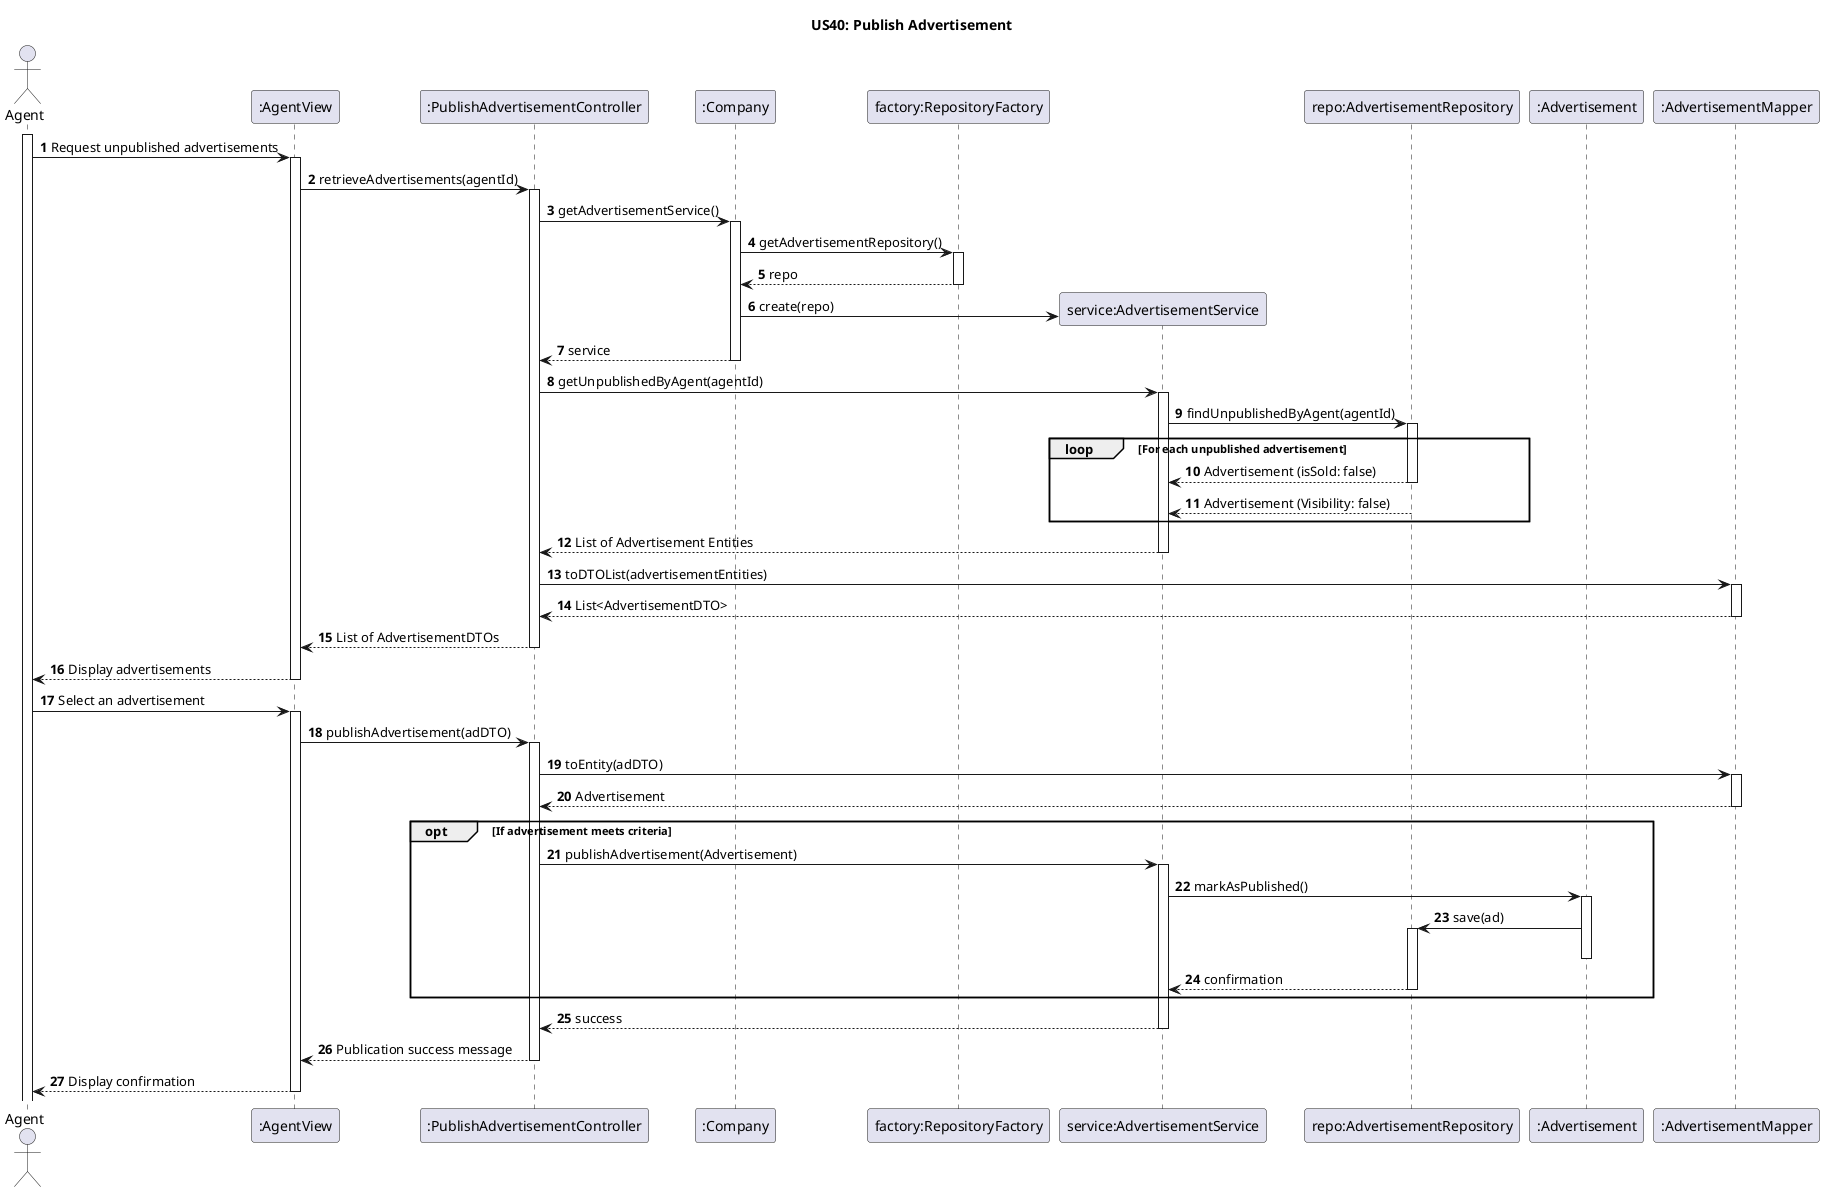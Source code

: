 @startuml
'https://plantuml.com/sequence-diagram

title US40: Publish Advertisement

autoactivate on
autonumber

actor "Agent" as User
participant ":AgentView" as View
participant ":PublishAdvertisementController" as Ctrl
participant ":Company" as Company
participant "factory:RepositoryFactory" as Factory
participant "service:AdvertisementService" as Service
participant "repo:AdvertisementRepository" as Repo
participant ":Advertisement" as Advertisement
participant ":AdvertisementMapper" as Mapper

activate User

' Step 1: Retrieve unpublished advertisements
User -> View: Request unpublished advertisements
View -> Ctrl: retrieveAdvertisements(agentId)
Ctrl -> Company: getAdvertisementService()
Company -> Factory: getAdvertisementRepository()
Factory --> Company: repo
Company -> Service**: create(repo)
Company --> Ctrl: service
Ctrl -> Service: getUnpublishedByAgent(agentId)
Service -> Repo: findUnpublishedByAgent(agentId)

' Loop through unpublished advertisements
loop For each unpublished advertisement
    Repo --> Service: Advertisement (isSold: false)
    Repo --> Service: Advertisement (Visibility: false)
end loop
Service --> Ctrl: List of Advertisement Entities

Ctrl -> Mapper: toDTOList(advertisementEntities)
Mapper --> Ctrl: List<AdvertisementDTO>
Ctrl --> View: List of AdvertisementDTOs
View --> User: Display advertisements

' Step 2: Select an advertisement to publish
User -> View: Select an advertisement
View -> Ctrl: publishAdvertisement(adDTO)
Ctrl -> Mapper: toEntity(adDTO)
Mapper --> Ctrl: Advertisement

' Optional (if condition): Advertisement meets criteria
opt If advertisement meets criteria
    Ctrl -> Service: publishAdvertisement(Advertisement)
    Service -> Advertisement: markAsPublished()
    Advertisement -> Repo: save(ad)
    deactivate Advertisement
    Repo --> Service: confirmation
end opt

Service --> Ctrl: success
Ctrl --> View: Publication success message
View --> User: Display confirmation

@enduml